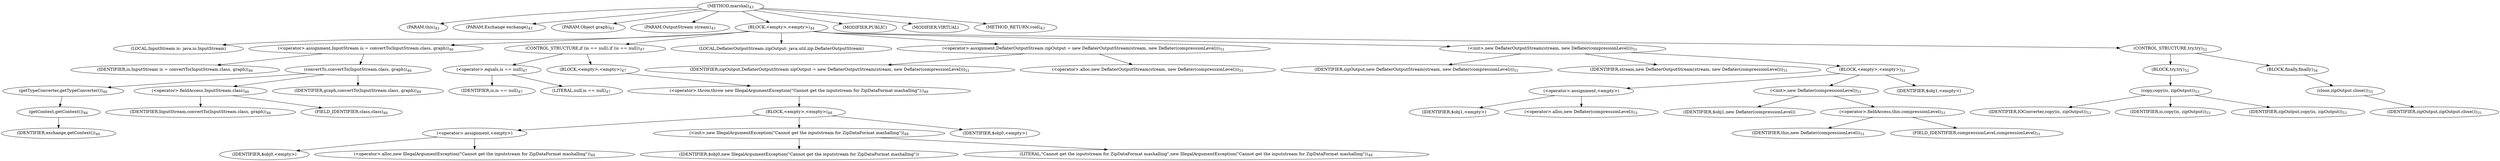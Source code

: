 digraph "marshal" {  
"52" [label = <(METHOD,marshal)<SUB>43</SUB>> ]
"53" [label = <(PARAM,this)<SUB>43</SUB>> ]
"54" [label = <(PARAM,Exchange exchange)<SUB>43</SUB>> ]
"55" [label = <(PARAM,Object graph)<SUB>43</SUB>> ]
"56" [label = <(PARAM,OutputStream stream)<SUB>43</SUB>> ]
"57" [label = <(BLOCK,&lt;empty&gt;,&lt;empty&gt;)<SUB>44</SUB>> ]
"58" [label = <(LOCAL,InputStream is: java.io.InputStream)> ]
"59" [label = <(&lt;operator&gt;.assignment,InputStream is = convertTo(InputStream.class, graph))<SUB>46</SUB>> ]
"60" [label = <(IDENTIFIER,is,InputStream is = convertTo(InputStream.class, graph))<SUB>46</SUB>> ]
"61" [label = <(convertTo,convertTo(InputStream.class, graph))<SUB>46</SUB>> ]
"62" [label = <(getTypeConverter,getTypeConverter())<SUB>46</SUB>> ]
"63" [label = <(getContext,getContext())<SUB>46</SUB>> ]
"64" [label = <(IDENTIFIER,exchange,getContext())<SUB>46</SUB>> ]
"65" [label = <(&lt;operator&gt;.fieldAccess,InputStream.class)<SUB>46</SUB>> ]
"66" [label = <(IDENTIFIER,InputStream,convertTo(InputStream.class, graph))<SUB>46</SUB>> ]
"67" [label = <(FIELD_IDENTIFIER,class,class)<SUB>46</SUB>> ]
"68" [label = <(IDENTIFIER,graph,convertTo(InputStream.class, graph))<SUB>46</SUB>> ]
"69" [label = <(CONTROL_STRUCTURE,if (is == null),if (is == null))<SUB>47</SUB>> ]
"70" [label = <(&lt;operator&gt;.equals,is == null)<SUB>47</SUB>> ]
"71" [label = <(IDENTIFIER,is,is == null)<SUB>47</SUB>> ]
"72" [label = <(LITERAL,null,is == null)<SUB>47</SUB>> ]
"73" [label = <(BLOCK,&lt;empty&gt;,&lt;empty&gt;)<SUB>47</SUB>> ]
"74" [label = <(&lt;operator&gt;.throw,throw new IllegalArgumentException(&quot;Cannot get the inputstream for ZipDataFormat mashalling&quot;);)<SUB>48</SUB>> ]
"75" [label = <(BLOCK,&lt;empty&gt;,&lt;empty&gt;)<SUB>48</SUB>> ]
"76" [label = <(&lt;operator&gt;.assignment,&lt;empty&gt;)> ]
"77" [label = <(IDENTIFIER,$obj0,&lt;empty&gt;)> ]
"78" [label = <(&lt;operator&gt;.alloc,new IllegalArgumentException(&quot;Cannot get the inputstream for ZipDataFormat mashalling&quot;))<SUB>48</SUB>> ]
"79" [label = <(&lt;init&gt;,new IllegalArgumentException(&quot;Cannot get the inputstream for ZipDataFormat mashalling&quot;))<SUB>48</SUB>> ]
"80" [label = <(IDENTIFIER,$obj0,new IllegalArgumentException(&quot;Cannot get the inputstream for ZipDataFormat mashalling&quot;))> ]
"81" [label = <(LITERAL,&quot;Cannot get the inputstream for ZipDataFormat mashalling&quot;,new IllegalArgumentException(&quot;Cannot get the inputstream for ZipDataFormat mashalling&quot;))<SUB>48</SUB>> ]
"82" [label = <(IDENTIFIER,$obj0,&lt;empty&gt;)> ]
"8" [label = <(LOCAL,DeflaterOutputStream zipOutput: java.util.zip.DeflaterOutputStream)> ]
"83" [label = <(&lt;operator&gt;.assignment,DeflaterOutputStream zipOutput = new DeflaterOutputStream(stream, new Deflater(compressionLevel)))<SUB>51</SUB>> ]
"84" [label = <(IDENTIFIER,zipOutput,DeflaterOutputStream zipOutput = new DeflaterOutputStream(stream, new Deflater(compressionLevel)))<SUB>51</SUB>> ]
"85" [label = <(&lt;operator&gt;.alloc,new DeflaterOutputStream(stream, new Deflater(compressionLevel)))<SUB>51</SUB>> ]
"86" [label = <(&lt;init&gt;,new DeflaterOutputStream(stream, new Deflater(compressionLevel)))<SUB>51</SUB>> ]
"7" [label = <(IDENTIFIER,zipOutput,new DeflaterOutputStream(stream, new Deflater(compressionLevel)))<SUB>51</SUB>> ]
"87" [label = <(IDENTIFIER,stream,new DeflaterOutputStream(stream, new Deflater(compressionLevel)))<SUB>51</SUB>> ]
"88" [label = <(BLOCK,&lt;empty&gt;,&lt;empty&gt;)<SUB>51</SUB>> ]
"89" [label = <(&lt;operator&gt;.assignment,&lt;empty&gt;)> ]
"90" [label = <(IDENTIFIER,$obj1,&lt;empty&gt;)> ]
"91" [label = <(&lt;operator&gt;.alloc,new Deflater(compressionLevel))<SUB>51</SUB>> ]
"92" [label = <(&lt;init&gt;,new Deflater(compressionLevel))<SUB>51</SUB>> ]
"93" [label = <(IDENTIFIER,$obj1,new Deflater(compressionLevel))> ]
"94" [label = <(&lt;operator&gt;.fieldAccess,this.compressionLevel)<SUB>51</SUB>> ]
"95" [label = <(IDENTIFIER,this,new Deflater(compressionLevel))<SUB>51</SUB>> ]
"96" [label = <(FIELD_IDENTIFIER,compressionLevel,compressionLevel)<SUB>51</SUB>> ]
"97" [label = <(IDENTIFIER,$obj1,&lt;empty&gt;)> ]
"98" [label = <(CONTROL_STRUCTURE,try,try)<SUB>52</SUB>> ]
"99" [label = <(BLOCK,try,try)<SUB>52</SUB>> ]
"100" [label = <(copy,copy(is, zipOutput))<SUB>53</SUB>> ]
"101" [label = <(IDENTIFIER,IOConverter,copy(is, zipOutput))<SUB>53</SUB>> ]
"102" [label = <(IDENTIFIER,is,copy(is, zipOutput))<SUB>53</SUB>> ]
"103" [label = <(IDENTIFIER,zipOutput,copy(is, zipOutput))<SUB>53</SUB>> ]
"104" [label = <(BLOCK,finally,finally)<SUB>54</SUB>> ]
"105" [label = <(close,zipOutput.close())<SUB>55</SUB>> ]
"106" [label = <(IDENTIFIER,zipOutput,zipOutput.close())<SUB>55</SUB>> ]
"107" [label = <(MODIFIER,PUBLIC)> ]
"108" [label = <(MODIFIER,VIRTUAL)> ]
"109" [label = <(METHOD_RETURN,void)<SUB>43</SUB>> ]
  "52" -> "53" 
  "52" -> "54" 
  "52" -> "55" 
  "52" -> "56" 
  "52" -> "57" 
  "52" -> "107" 
  "52" -> "108" 
  "52" -> "109" 
  "57" -> "58" 
  "57" -> "59" 
  "57" -> "69" 
  "57" -> "8" 
  "57" -> "83" 
  "57" -> "86" 
  "57" -> "98" 
  "59" -> "60" 
  "59" -> "61" 
  "61" -> "62" 
  "61" -> "65" 
  "61" -> "68" 
  "62" -> "63" 
  "63" -> "64" 
  "65" -> "66" 
  "65" -> "67" 
  "69" -> "70" 
  "69" -> "73" 
  "70" -> "71" 
  "70" -> "72" 
  "73" -> "74" 
  "74" -> "75" 
  "75" -> "76" 
  "75" -> "79" 
  "75" -> "82" 
  "76" -> "77" 
  "76" -> "78" 
  "79" -> "80" 
  "79" -> "81" 
  "83" -> "84" 
  "83" -> "85" 
  "86" -> "7" 
  "86" -> "87" 
  "86" -> "88" 
  "88" -> "89" 
  "88" -> "92" 
  "88" -> "97" 
  "89" -> "90" 
  "89" -> "91" 
  "92" -> "93" 
  "92" -> "94" 
  "94" -> "95" 
  "94" -> "96" 
  "98" -> "99" 
  "98" -> "104" 
  "99" -> "100" 
  "100" -> "101" 
  "100" -> "102" 
  "100" -> "103" 
  "104" -> "105" 
  "105" -> "106" 
}

